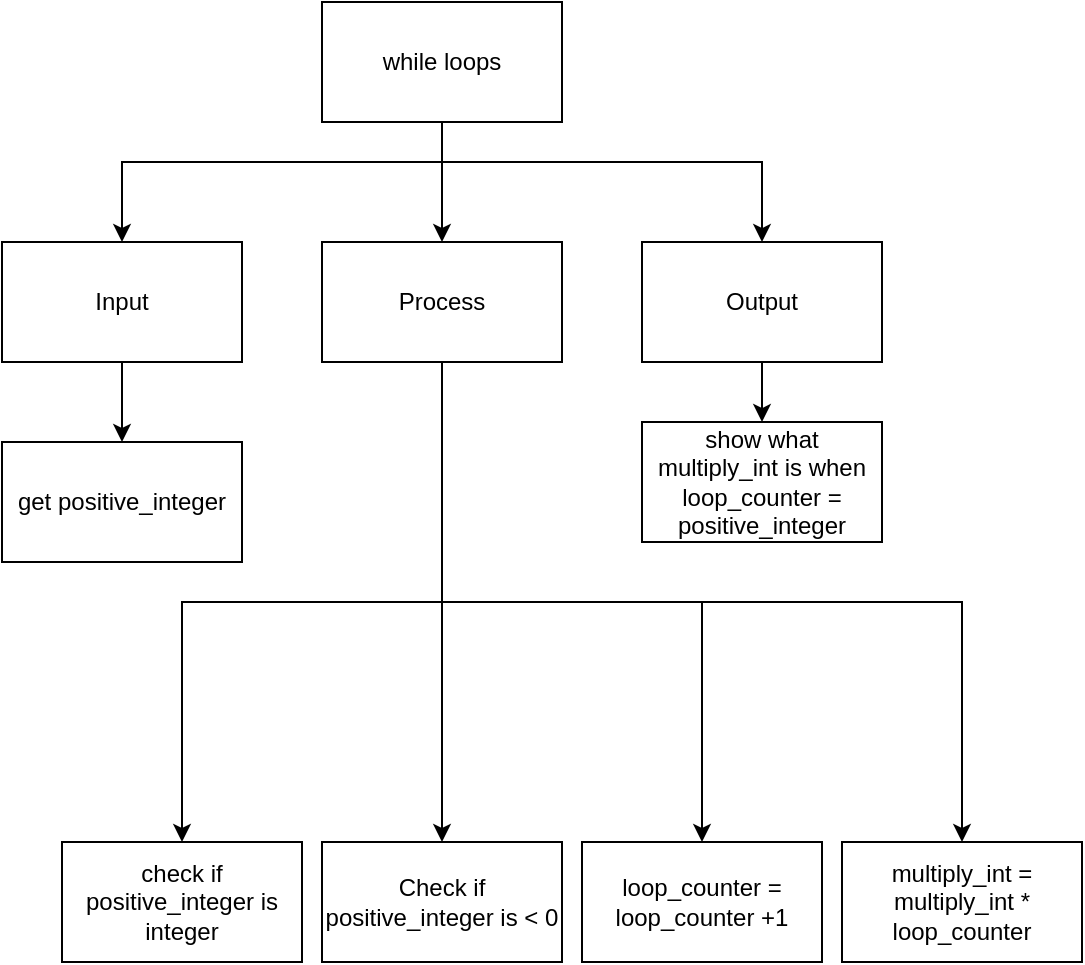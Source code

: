 <mxfile>
    <diagram id="q4dh0fgoQ25lnvdkgGAs" name="Page-1">
        <mxGraphModel dx="1114" dy="420" grid="1" gridSize="10" guides="1" tooltips="1" connect="1" arrows="1" fold="1" page="1" pageScale="1" pageWidth="827" pageHeight="1169" math="0" shadow="0">
            <root>
                <mxCell id="0"/>
                <mxCell id="1" parent="0"/>
                <mxCell id="6" style="edgeStyle=none;html=1;entryX=0.5;entryY=0;entryDx=0;entryDy=0;rounded=0;" parent="1" source="2" target="3" edge="1">
                    <mxGeometry relative="1" as="geometry"/>
                </mxCell>
                <mxCell id="7" style="edgeStyle=orthogonalEdgeStyle;rounded=0;html=1;entryX=0.5;entryY=0;entryDx=0;entryDy=0;" parent="1" source="2" target="5" edge="1">
                    <mxGeometry relative="1" as="geometry">
                        <Array as="points">
                            <mxPoint x="260" y="200"/>
                            <mxPoint x="100" y="200"/>
                        </Array>
                    </mxGeometry>
                </mxCell>
                <mxCell id="8" style="edgeStyle=orthogonalEdgeStyle;rounded=0;html=1;" parent="1" source="2" target="4" edge="1">
                    <mxGeometry relative="1" as="geometry">
                        <Array as="points">
                            <mxPoint x="260" y="200"/>
                            <mxPoint x="420" y="200"/>
                        </Array>
                    </mxGeometry>
                </mxCell>
                <mxCell id="2" value="while loops" style="rounded=0;whiteSpace=wrap;html=1;" parent="1" vertex="1">
                    <mxGeometry x="200" y="120" width="120" height="60" as="geometry"/>
                </mxCell>
                <mxCell id="15" style="edgeStyle=orthogonalEdgeStyle;rounded=0;html=1;entryX=0.5;entryY=0;entryDx=0;entryDy=0;" parent="1" source="3" target="14" edge="1">
                    <mxGeometry relative="1" as="geometry">
                        <Array as="points">
                            <mxPoint x="260" y="420"/>
                            <mxPoint x="130" y="420"/>
                        </Array>
                    </mxGeometry>
                </mxCell>
                <mxCell id="22" style="edgeStyle=orthogonalEdgeStyle;html=1;entryX=0.5;entryY=0;entryDx=0;entryDy=0;rounded=0;" parent="1" source="3" edge="1">
                    <mxGeometry relative="1" as="geometry">
                        <Array as="points">
                            <mxPoint x="260" y="420"/>
                            <mxPoint x="390" y="420"/>
                        </Array>
                        <mxPoint x="390" y="540" as="targetPoint"/>
                    </mxGeometry>
                </mxCell>
                <mxCell id="25" style="edgeStyle=none;html=1;entryX=0.5;entryY=0;entryDx=0;entryDy=0;" parent="1" source="3" target="24" edge="1">
                    <mxGeometry relative="1" as="geometry"/>
                </mxCell>
                <mxCell id="31" style="edgeStyle=orthogonalEdgeStyle;html=1;entryX=0.5;entryY=0;entryDx=0;entryDy=0;rounded=0;" parent="1" source="3" target="30" edge="1">
                    <mxGeometry relative="1" as="geometry">
                        <Array as="points">
                            <mxPoint x="260" y="420"/>
                            <mxPoint x="520" y="420"/>
                        </Array>
                    </mxGeometry>
                </mxCell>
                <mxCell id="3" value="Process" style="rounded=0;whiteSpace=wrap;html=1;" parent="1" vertex="1">
                    <mxGeometry x="200" y="240" width="120" height="60" as="geometry"/>
                </mxCell>
                <mxCell id="19" style="edgeStyle=orthogonalEdgeStyle;rounded=0;html=1;" parent="1" source="4" target="18" edge="1">
                    <mxGeometry relative="1" as="geometry"/>
                </mxCell>
                <mxCell id="4" value="Output" style="rounded=0;whiteSpace=wrap;html=1;" parent="1" vertex="1">
                    <mxGeometry x="360" y="240" width="120" height="60" as="geometry"/>
                </mxCell>
                <mxCell id="23" style="edgeStyle=orthogonalEdgeStyle;rounded=0;html=1;" parent="1" source="5" target="10" edge="1">
                    <mxGeometry relative="1" as="geometry"/>
                </mxCell>
                <mxCell id="5" value="Input" style="rounded=0;whiteSpace=wrap;html=1;" parent="1" vertex="1">
                    <mxGeometry x="40" y="240" width="120" height="60" as="geometry"/>
                </mxCell>
                <mxCell id="10" value="get positive_integer" style="rounded=0;whiteSpace=wrap;html=1;" parent="1" vertex="1">
                    <mxGeometry x="40" y="340" width="120" height="60" as="geometry"/>
                </mxCell>
                <mxCell id="14" value="check if positive_integer is integer" style="rounded=0;whiteSpace=wrap;html=1;" parent="1" vertex="1">
                    <mxGeometry x="70" y="540" width="120" height="60" as="geometry"/>
                </mxCell>
                <mxCell id="18" value="show what multiply_int is when loop_counter = positive_integer" style="rounded=0;whiteSpace=wrap;html=1;" parent="1" vertex="1">
                    <mxGeometry x="360" y="330" width="120" height="60" as="geometry"/>
                </mxCell>
                <mxCell id="24" value="Check if positive_integer is &amp;lt; 0" style="rounded=0;whiteSpace=wrap;html=1;" parent="1" vertex="1">
                    <mxGeometry x="200" y="540" width="120" height="60" as="geometry"/>
                </mxCell>
                <mxCell id="29" value="loop_counter = loop_counter +1" style="rounded=0;whiteSpace=wrap;html=1;" parent="1" vertex="1">
                    <mxGeometry x="330" y="540" width="120" height="60" as="geometry"/>
                </mxCell>
                <mxCell id="30" value="multiply_int = multiply_int * loop_counter" style="rounded=0;whiteSpace=wrap;html=1;" parent="1" vertex="1">
                    <mxGeometry x="460" y="540" width="120" height="60" as="geometry"/>
                </mxCell>
            </root>
        </mxGraphModel>
    </diagram>
</mxfile>